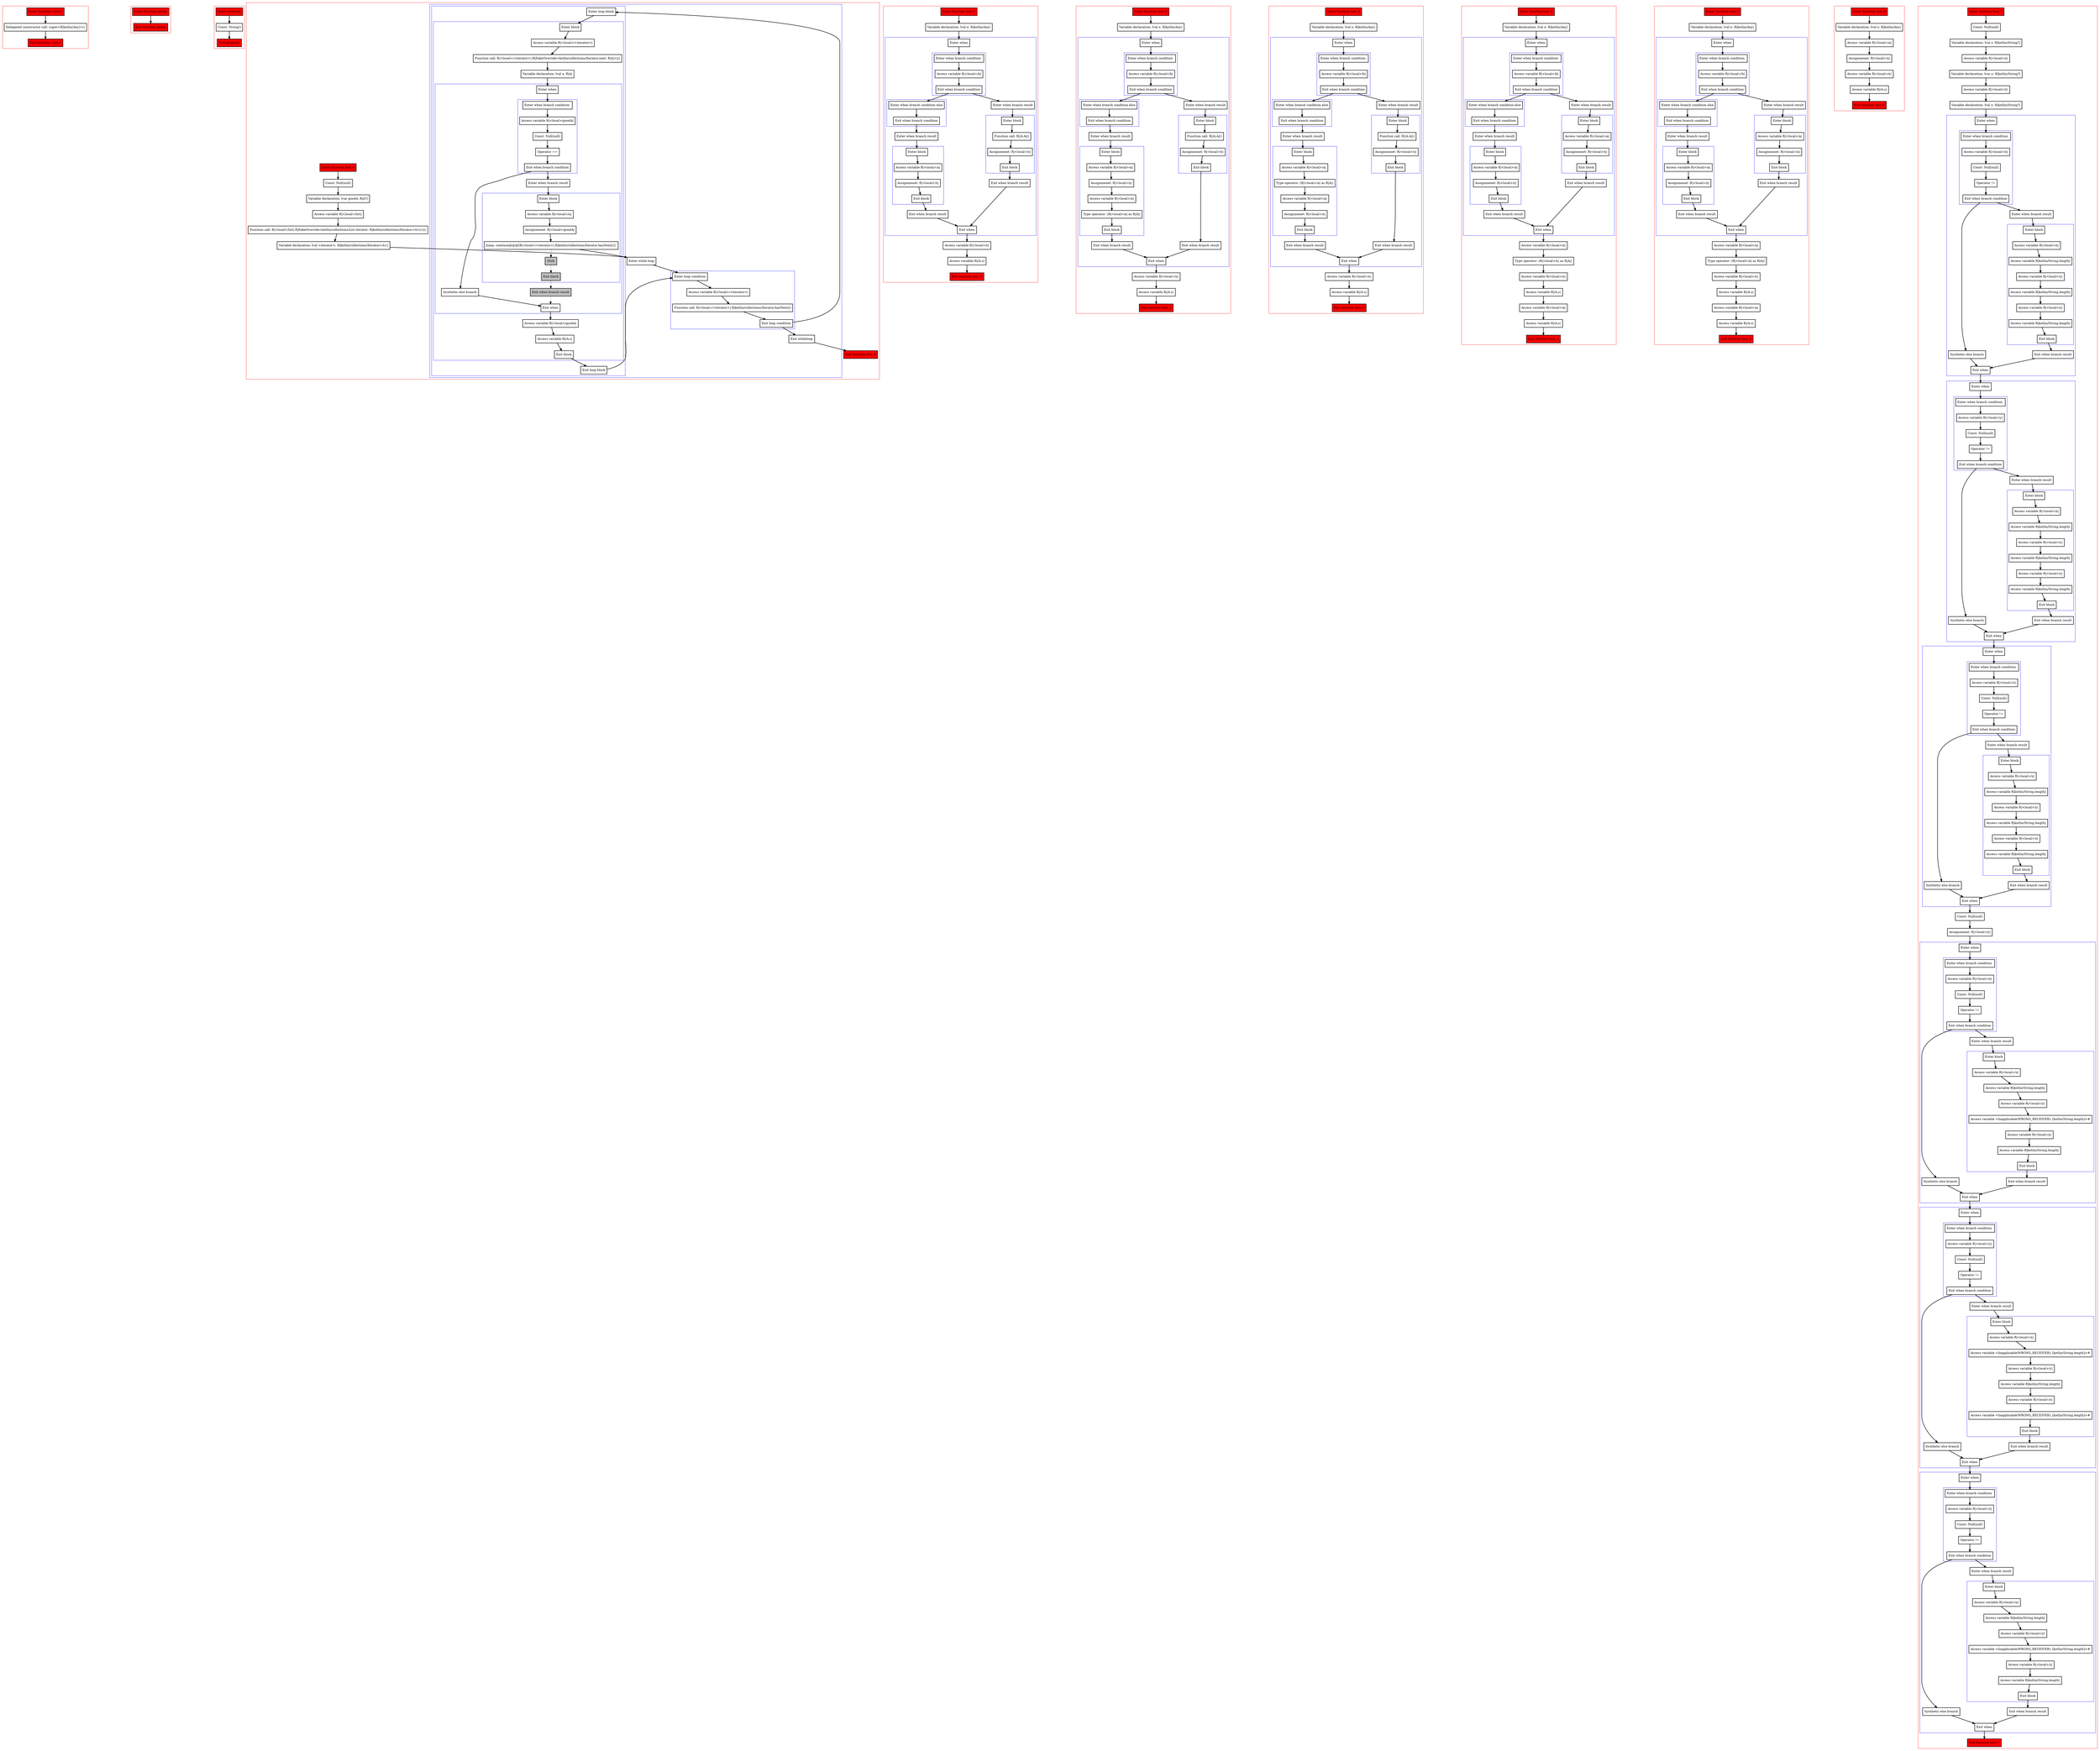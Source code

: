 digraph boundSmartcastsInBranches_kt {
    graph [nodesep=3]
    node [shape=box penwidth=2]
    edge [penwidth=2]

    subgraph cluster_0 {
        color=red
        0 [label="Enter function <init>" style="filled" fillcolor=red];
        1 [label="Delegated constructor call: super<R|kotlin/Any|>()"];
        2 [label="Exit function <init>" style="filled" fillcolor=red];
    }

    0 -> {1};
    1 -> {2};

    subgraph cluster_1 {
        color=red
        3 [label="Enter function getter" style="filled" fillcolor=red];
        4 [label="Exit function getter" style="filled" fillcolor=red];
    }

    3 -> {4};

    subgraph cluster_2 {
        color=red
        5 [label="Enter property" style="filled" fillcolor=red];
        6 [label="Const: String()"];
        7 [label="Exit property" style="filled" fillcolor=red];
    }

    5 -> {6};
    6 -> {7};

    subgraph cluster_3 {
        color=red
        8 [label="Enter function test_0" style="filled" fillcolor=red];
        9 [label="Const: Null(null)"];
        10 [label="Variable declaration: lvar goodA: R|A?|"];
        11 [label="Access variable R|<local>/list|"];
        12 [label="Function call: R|<local>/list|.R|FakeOverride<kotlin/collections/List.iterator: R|kotlin/collections/Iterator<A>|>|()"];
        13 [label="Variable declaration: lval <iterator>: R|kotlin/collections/Iterator<A>|"];
        subgraph cluster_4 {
            color=blue
            14 [label="Enter while loop"];
            subgraph cluster_5 {
                color=blue
                15 [label="Enter loop condition"];
                16 [label="Access variable R|<local>/<iterator>|"];
                17 [label="Function call: R|<local>/<iterator>|.R|kotlin/collections/Iterator.hasNext|()"];
                18 [label="Exit loop condition"];
            }
            subgraph cluster_6 {
                color=blue
                19 [label="Enter loop block"];
                subgraph cluster_7 {
                    color=blue
                    20 [label="Enter block"];
                    21 [label="Access variable R|<local>/<iterator>|"];
                    22 [label="Function call: R|<local>/<iterator>|.R|FakeOverride<kotlin/collections/Iterator.next: R|A|>|()"];
                    23 [label="Variable declaration: lval a: R|A|"];
                    subgraph cluster_8 {
                        color=blue
                        24 [label="Enter when"];
                        subgraph cluster_9 {
                            color=blue
                            25 [label="Enter when branch condition "];
                            26 [label="Access variable R|<local>/goodA|"];
                            27 [label="Const: Null(null)"];
                            28 [label="Operator =="];
                            29 [label="Exit when branch condition"];
                        }
                        30 [label="Synthetic else branch"];
                        31 [label="Enter when branch result"];
                        subgraph cluster_10 {
                            color=blue
                            32 [label="Enter block"];
                            33 [label="Access variable R|<local>/a|"];
                            34 [label="Assignmenet: R|<local>/goodA|"];
                            35 [label="Jump: continue@@@[R|<local>/<iterator>|.R|kotlin/collections/Iterator.hasNext|()] "];
                            36 [label="Stub" style="filled" fillcolor=gray];
                            37 [label="Exit block" style="filled" fillcolor=gray];
                        }
                        38 [label="Exit when branch result" style="filled" fillcolor=gray];
                        39 [label="Exit when"];
                    }
                    40 [label="Access variable R|<local>/goodA|"];
                    41 [label="Access variable R|/A.s|"];
                    42 [label="Exit block"];
                }
                43 [label="Exit loop block"];
            }
            44 [label="Exit whileloop"];
        }
        45 [label="Exit function test_0" style="filled" fillcolor=red];
    }

    8 -> {9};
    9 -> {10};
    10 -> {11};
    11 -> {12};
    12 -> {13};
    13 -> {14};
    14 -> {15};
    15 -> {16};
    16 -> {17};
    17 -> {18};
    18 -> {44 19};
    19 -> {20};
    20 -> {21};
    21 -> {22};
    22 -> {23};
    23 -> {24};
    24 -> {25};
    25 -> {26};
    26 -> {27};
    27 -> {28};
    28 -> {29};
    29 -> {31 30};
    30 -> {39};
    31 -> {32};
    32 -> {33};
    33 -> {34};
    34 -> {35};
    35 -> {14};
    35 -> {36} [style=dotted];
    36 -> {37} [style=dotted];
    37 -> {38} [style=dotted];
    38 -> {39} [style=dotted];
    39 -> {40};
    40 -> {41};
    41 -> {42};
    42 -> {43};
    43 -> {15};
    44 -> {45};

    subgraph cluster_11 {
        color=red
        46 [label="Enter function test_1" style="filled" fillcolor=red];
        47 [label="Variable declaration: lval x: R|kotlin/Any|"];
        subgraph cluster_12 {
            color=blue
            48 [label="Enter when"];
            subgraph cluster_13 {
                color=blue
                49 [label="Enter when branch condition "];
                50 [label="Access variable R|<local>/b|"];
                51 [label="Exit when branch condition"];
            }
            subgraph cluster_14 {
                color=blue
                52 [label="Enter when branch condition else"];
                53 [label="Exit when branch condition"];
            }
            54 [label="Enter when branch result"];
            subgraph cluster_15 {
                color=blue
                55 [label="Enter block"];
                56 [label="Access variable R|<local>/a|"];
                57 [label="Assignmenet: R|<local>/x|"];
                58 [label="Exit block"];
            }
            59 [label="Exit when branch result"];
            60 [label="Enter when branch result"];
            subgraph cluster_16 {
                color=blue
                61 [label="Enter block"];
                62 [label="Function call: R|/A.A|()"];
                63 [label="Assignmenet: R|<local>/x|"];
                64 [label="Exit block"];
            }
            65 [label="Exit when branch result"];
            66 [label="Exit when"];
        }
        67 [label="Access variable R|<local>/x|"];
        68 [label="Access variable R|/A.s|"];
        69 [label="Exit function test_1" style="filled" fillcolor=red];
    }

    46 -> {47};
    47 -> {48};
    48 -> {49};
    49 -> {50};
    50 -> {51};
    51 -> {60 52};
    52 -> {53};
    53 -> {54};
    54 -> {55};
    55 -> {56};
    56 -> {57};
    57 -> {58};
    58 -> {59};
    59 -> {66};
    60 -> {61};
    61 -> {62};
    62 -> {63};
    63 -> {64};
    64 -> {65};
    65 -> {66};
    66 -> {67};
    67 -> {68};
    68 -> {69};

    subgraph cluster_17 {
        color=red
        70 [label="Enter function test_2" style="filled" fillcolor=red];
        71 [label="Variable declaration: lval x: R|kotlin/Any|"];
        subgraph cluster_18 {
            color=blue
            72 [label="Enter when"];
            subgraph cluster_19 {
                color=blue
                73 [label="Enter when branch condition "];
                74 [label="Access variable R|<local>/b|"];
                75 [label="Exit when branch condition"];
            }
            subgraph cluster_20 {
                color=blue
                76 [label="Enter when branch condition else"];
                77 [label="Exit when branch condition"];
            }
            78 [label="Enter when branch result"];
            subgraph cluster_21 {
                color=blue
                79 [label="Enter block"];
                80 [label="Access variable R|<local>/a|"];
                81 [label="Assignmenet: R|<local>/x|"];
                82 [label="Access variable R|<local>/a|"];
                83 [label="Type operator: (R|<local>/a| as R|A|)"];
                84 [label="Exit block"];
            }
            85 [label="Exit when branch result"];
            86 [label="Enter when branch result"];
            subgraph cluster_22 {
                color=blue
                87 [label="Enter block"];
                88 [label="Function call: R|/A.A|()"];
                89 [label="Assignmenet: R|<local>/x|"];
                90 [label="Exit block"];
            }
            91 [label="Exit when branch result"];
            92 [label="Exit when"];
        }
        93 [label="Access variable R|<local>/x|"];
        94 [label="Access variable R|/A.s|"];
        95 [label="Exit function test_2" style="filled" fillcolor=red];
    }

    70 -> {71};
    71 -> {72};
    72 -> {73};
    73 -> {74};
    74 -> {75};
    75 -> {86 76};
    76 -> {77};
    77 -> {78};
    78 -> {79};
    79 -> {80};
    80 -> {81};
    81 -> {82};
    82 -> {83};
    83 -> {84};
    84 -> {85};
    85 -> {92};
    86 -> {87};
    87 -> {88};
    88 -> {89};
    89 -> {90};
    90 -> {91};
    91 -> {92};
    92 -> {93};
    93 -> {94};
    94 -> {95};

    subgraph cluster_23 {
        color=red
        96 [label="Enter function test_3" style="filled" fillcolor=red];
        97 [label="Variable declaration: lval x: R|kotlin/Any|"];
        subgraph cluster_24 {
            color=blue
            98 [label="Enter when"];
            subgraph cluster_25 {
                color=blue
                99 [label="Enter when branch condition "];
                100 [label="Access variable R|<local>/b|"];
                101 [label="Exit when branch condition"];
            }
            subgraph cluster_26 {
                color=blue
                102 [label="Enter when branch condition else"];
                103 [label="Exit when branch condition"];
            }
            104 [label="Enter when branch result"];
            subgraph cluster_27 {
                color=blue
                105 [label="Enter block"];
                106 [label="Access variable R|<local>/a|"];
                107 [label="Type operator: (R|<local>/a| as R|A|)"];
                108 [label="Access variable R|<local>/a|"];
                109 [label="Assignmenet: R|<local>/x|"];
                110 [label="Exit block"];
            }
            111 [label="Exit when branch result"];
            112 [label="Enter when branch result"];
            subgraph cluster_28 {
                color=blue
                113 [label="Enter block"];
                114 [label="Function call: R|/A.A|()"];
                115 [label="Assignmenet: R|<local>/x|"];
                116 [label="Exit block"];
            }
            117 [label="Exit when branch result"];
            118 [label="Exit when"];
        }
        119 [label="Access variable R|<local>/x|"];
        120 [label="Access variable R|/A.s|"];
        121 [label="Exit function test_3" style="filled" fillcolor=red];
    }

    96 -> {97};
    97 -> {98};
    98 -> {99};
    99 -> {100};
    100 -> {101};
    101 -> {112 102};
    102 -> {103};
    103 -> {104};
    104 -> {105};
    105 -> {106};
    106 -> {107};
    107 -> {108};
    108 -> {109};
    109 -> {110};
    110 -> {111};
    111 -> {118};
    112 -> {113};
    113 -> {114};
    114 -> {115};
    115 -> {116};
    116 -> {117};
    117 -> {118};
    118 -> {119};
    119 -> {120};
    120 -> {121};

    subgraph cluster_29 {
        color=red
        122 [label="Enter function test_4" style="filled" fillcolor=red];
        123 [label="Variable declaration: lval x: R|kotlin/Any|"];
        subgraph cluster_30 {
            color=blue
            124 [label="Enter when"];
            subgraph cluster_31 {
                color=blue
                125 [label="Enter when branch condition "];
                126 [label="Access variable R|<local>/b|"];
                127 [label="Exit when branch condition"];
            }
            subgraph cluster_32 {
                color=blue
                128 [label="Enter when branch condition else"];
                129 [label="Exit when branch condition"];
            }
            130 [label="Enter when branch result"];
            subgraph cluster_33 {
                color=blue
                131 [label="Enter block"];
                132 [label="Access variable R|<local>/a|"];
                133 [label="Assignmenet: R|<local>/x|"];
                134 [label="Exit block"];
            }
            135 [label="Exit when branch result"];
            136 [label="Enter when branch result"];
            subgraph cluster_34 {
                color=blue
                137 [label="Enter block"];
                138 [label="Access variable R|<local>/a|"];
                139 [label="Assignmenet: R|<local>/x|"];
                140 [label="Exit block"];
            }
            141 [label="Exit when branch result"];
            142 [label="Exit when"];
        }
        143 [label="Access variable R|<local>/x|"];
        144 [label="Type operator: (R|<local>/x| as R|A|)"];
        145 [label="Access variable R|<local>/x|"];
        146 [label="Access variable R|/A.s|"];
        147 [label="Access variable R|<local>/a|"];
        148 [label="Access variable R|/A.s|"];
        149 [label="Exit function test_4" style="filled" fillcolor=red];
    }

    122 -> {123};
    123 -> {124};
    124 -> {125};
    125 -> {126};
    126 -> {127};
    127 -> {136 128};
    128 -> {129};
    129 -> {130};
    130 -> {131};
    131 -> {132};
    132 -> {133};
    133 -> {134};
    134 -> {135};
    135 -> {142};
    136 -> {137};
    137 -> {138};
    138 -> {139};
    139 -> {140};
    140 -> {141};
    141 -> {142};
    142 -> {143};
    143 -> {144};
    144 -> {145};
    145 -> {146};
    146 -> {147};
    147 -> {148};
    148 -> {149};

    subgraph cluster_35 {
        color=red
        150 [label="Enter function test_5" style="filled" fillcolor=red];
        151 [label="Variable declaration: lval x: R|kotlin/Any|"];
        subgraph cluster_36 {
            color=blue
            152 [label="Enter when"];
            subgraph cluster_37 {
                color=blue
                153 [label="Enter when branch condition "];
                154 [label="Access variable R|<local>/b|"];
                155 [label="Exit when branch condition"];
            }
            subgraph cluster_38 {
                color=blue
                156 [label="Enter when branch condition else"];
                157 [label="Exit when branch condition"];
            }
            158 [label="Enter when branch result"];
            subgraph cluster_39 {
                color=blue
                159 [label="Enter block"];
                160 [label="Access variable R|<local>/a|"];
                161 [label="Assignmenet: R|<local>/x|"];
                162 [label="Exit block"];
            }
            163 [label="Exit when branch result"];
            164 [label="Enter when branch result"];
            subgraph cluster_40 {
                color=blue
                165 [label="Enter block"];
                166 [label="Access variable R|<local>/a|"];
                167 [label="Assignmenet: R|<local>/x|"];
                168 [label="Exit block"];
            }
            169 [label="Exit when branch result"];
            170 [label="Exit when"];
        }
        171 [label="Access variable R|<local>/a|"];
        172 [label="Type operator: (R|<local>/a| as R|A|)"];
        173 [label="Access variable R|<local>/x|"];
        174 [label="Access variable R|/A.s|"];
        175 [label="Access variable R|<local>/a|"];
        176 [label="Access variable R|/A.s|"];
        177 [label="Exit function test_5" style="filled" fillcolor=red];
    }

    150 -> {151};
    151 -> {152};
    152 -> {153};
    153 -> {154};
    154 -> {155};
    155 -> {164 156};
    156 -> {157};
    157 -> {158};
    158 -> {159};
    159 -> {160};
    160 -> {161};
    161 -> {162};
    162 -> {163};
    163 -> {170};
    164 -> {165};
    165 -> {166};
    166 -> {167};
    167 -> {168};
    168 -> {169};
    169 -> {170};
    170 -> {171};
    171 -> {172};
    172 -> {173};
    173 -> {174};
    174 -> {175};
    175 -> {176};
    176 -> {177};

    subgraph cluster_41 {
        color=red
        178 [label="Enter function test_6" style="filled" fillcolor=red];
        179 [label="Variable declaration: lval x: R|kotlin/Any|"];
        180 [label="Access variable R|<local>/a|"];
        181 [label="Assignmenet: R|<local>/x|"];
        182 [label="Access variable R|<local>/x|"];
        183 [label="Access variable R|/A.s|"];
        184 [label="Exit function test_6" style="filled" fillcolor=red];
    }

    178 -> {179};
    179 -> {180};
    180 -> {181};
    181 -> {182};
    182 -> {183};
    183 -> {184};

    subgraph cluster_42 {
        color=red
        185 [label="Enter function test_7" style="filled" fillcolor=red];
        186 [label="Const: Null(null)"];
        187 [label="Variable declaration: lval z: R|kotlin/String?|"];
        188 [label="Access variable R|<local>/z|"];
        189 [label="Variable declaration: lvar y: R|kotlin/String?|"];
        190 [label="Access variable R|<local>/y|"];
        191 [label="Variable declaration: lval x: R|kotlin/String?|"];
        subgraph cluster_43 {
            color=blue
            192 [label="Enter when"];
            subgraph cluster_44 {
                color=blue
                193 [label="Enter when branch condition "];
                194 [label="Access variable R|<local>/x|"];
                195 [label="Const: Null(null)"];
                196 [label="Operator !="];
                197 [label="Exit when branch condition"];
            }
            198 [label="Synthetic else branch"];
            199 [label="Enter when branch result"];
            subgraph cluster_45 {
                color=blue
                200 [label="Enter block"];
                201 [label="Access variable R|<local>/x|"];
                202 [label="Access variable R|kotlin/String.length|"];
                203 [label="Access variable R|<local>/y|"];
                204 [label="Access variable R|kotlin/String.length|"];
                205 [label="Access variable R|<local>/z|"];
                206 [label="Access variable R|kotlin/String.length|"];
                207 [label="Exit block"];
            }
            208 [label="Exit when branch result"];
            209 [label="Exit when"];
        }
        subgraph cluster_46 {
            color=blue
            210 [label="Enter when"];
            subgraph cluster_47 {
                color=blue
                211 [label="Enter when branch condition "];
                212 [label="Access variable R|<local>/y|"];
                213 [label="Const: Null(null)"];
                214 [label="Operator !="];
                215 [label="Exit when branch condition"];
            }
            216 [label="Synthetic else branch"];
            217 [label="Enter when branch result"];
            subgraph cluster_48 {
                color=blue
                218 [label="Enter block"];
                219 [label="Access variable R|<local>/x|"];
                220 [label="Access variable R|kotlin/String.length|"];
                221 [label="Access variable R|<local>/y|"];
                222 [label="Access variable R|kotlin/String.length|"];
                223 [label="Access variable R|<local>/z|"];
                224 [label="Access variable R|kotlin/String.length|"];
                225 [label="Exit block"];
            }
            226 [label="Exit when branch result"];
            227 [label="Exit when"];
        }
        subgraph cluster_49 {
            color=blue
            228 [label="Enter when"];
            subgraph cluster_50 {
                color=blue
                229 [label="Enter when branch condition "];
                230 [label="Access variable R|<local>/z|"];
                231 [label="Const: Null(null)"];
                232 [label="Operator !="];
                233 [label="Exit when branch condition"];
            }
            234 [label="Synthetic else branch"];
            235 [label="Enter when branch result"];
            subgraph cluster_51 {
                color=blue
                236 [label="Enter block"];
                237 [label="Access variable R|<local>/x|"];
                238 [label="Access variable R|kotlin/String.length|"];
                239 [label="Access variable R|<local>/y|"];
                240 [label="Access variable R|kotlin/String.length|"];
                241 [label="Access variable R|<local>/z|"];
                242 [label="Access variable R|kotlin/String.length|"];
                243 [label="Exit block"];
            }
            244 [label="Exit when branch result"];
            245 [label="Exit when"];
        }
        246 [label="Const: Null(null)"];
        247 [label="Assignmenet: R|<local>/y|"];
        subgraph cluster_52 {
            color=blue
            248 [label="Enter when"];
            subgraph cluster_53 {
                color=blue
                249 [label="Enter when branch condition "];
                250 [label="Access variable R|<local>/x|"];
                251 [label="Const: Null(null)"];
                252 [label="Operator !="];
                253 [label="Exit when branch condition"];
            }
            254 [label="Synthetic else branch"];
            255 [label="Enter when branch result"];
            subgraph cluster_54 {
                color=blue
                256 [label="Enter block"];
                257 [label="Access variable R|<local>/x|"];
                258 [label="Access variable R|kotlin/String.length|"];
                259 [label="Access variable R|<local>/y|"];
                260 [label="Access variable <Inapplicable(WRONG_RECEIVER): [kotlin/String.length]>#"];
                261 [label="Access variable R|<local>/z|"];
                262 [label="Access variable R|kotlin/String.length|"];
                263 [label="Exit block"];
            }
            264 [label="Exit when branch result"];
            265 [label="Exit when"];
        }
        subgraph cluster_55 {
            color=blue
            266 [label="Enter when"];
            subgraph cluster_56 {
                color=blue
                267 [label="Enter when branch condition "];
                268 [label="Access variable R|<local>/y|"];
                269 [label="Const: Null(null)"];
                270 [label="Operator !="];
                271 [label="Exit when branch condition"];
            }
            272 [label="Synthetic else branch"];
            273 [label="Enter when branch result"];
            subgraph cluster_57 {
                color=blue
                274 [label="Enter block"];
                275 [label="Access variable R|<local>/x|"];
                276 [label="Access variable <Inapplicable(WRONG_RECEIVER): [kotlin/String.length]>#"];
                277 [label="Access variable R|<local>/y|"];
                278 [label="Access variable R|kotlin/String.length|"];
                279 [label="Access variable R|<local>/z|"];
                280 [label="Access variable <Inapplicable(WRONG_RECEIVER): [kotlin/String.length]>#"];
                281 [label="Exit block"];
            }
            282 [label="Exit when branch result"];
            283 [label="Exit when"];
        }
        subgraph cluster_58 {
            color=blue
            284 [label="Enter when"];
            subgraph cluster_59 {
                color=blue
                285 [label="Enter when branch condition "];
                286 [label="Access variable R|<local>/z|"];
                287 [label="Const: Null(null)"];
                288 [label="Operator !="];
                289 [label="Exit when branch condition"];
            }
            290 [label="Synthetic else branch"];
            291 [label="Enter when branch result"];
            subgraph cluster_60 {
                color=blue
                292 [label="Enter block"];
                293 [label="Access variable R|<local>/x|"];
                294 [label="Access variable R|kotlin/String.length|"];
                295 [label="Access variable R|<local>/y|"];
                296 [label="Access variable <Inapplicable(WRONG_RECEIVER): [kotlin/String.length]>#"];
                297 [label="Access variable R|<local>/z|"];
                298 [label="Access variable R|kotlin/String.length|"];
                299 [label="Exit block"];
            }
            300 [label="Exit when branch result"];
            301 [label="Exit when"];
        }
        302 [label="Exit function test_7" style="filled" fillcolor=red];
    }

    185 -> {186};
    186 -> {187};
    187 -> {188};
    188 -> {189};
    189 -> {190};
    190 -> {191};
    191 -> {192};
    192 -> {193};
    193 -> {194};
    194 -> {195};
    195 -> {196};
    196 -> {197};
    197 -> {199 198};
    198 -> {209};
    199 -> {200};
    200 -> {201};
    201 -> {202};
    202 -> {203};
    203 -> {204};
    204 -> {205};
    205 -> {206};
    206 -> {207};
    207 -> {208};
    208 -> {209};
    209 -> {210};
    210 -> {211};
    211 -> {212};
    212 -> {213};
    213 -> {214};
    214 -> {215};
    215 -> {217 216};
    216 -> {227};
    217 -> {218};
    218 -> {219};
    219 -> {220};
    220 -> {221};
    221 -> {222};
    222 -> {223};
    223 -> {224};
    224 -> {225};
    225 -> {226};
    226 -> {227};
    227 -> {228};
    228 -> {229};
    229 -> {230};
    230 -> {231};
    231 -> {232};
    232 -> {233};
    233 -> {235 234};
    234 -> {245};
    235 -> {236};
    236 -> {237};
    237 -> {238};
    238 -> {239};
    239 -> {240};
    240 -> {241};
    241 -> {242};
    242 -> {243};
    243 -> {244};
    244 -> {245};
    245 -> {246};
    246 -> {247};
    247 -> {248};
    248 -> {249};
    249 -> {250};
    250 -> {251};
    251 -> {252};
    252 -> {253};
    253 -> {255 254};
    254 -> {265};
    255 -> {256};
    256 -> {257};
    257 -> {258};
    258 -> {259};
    259 -> {260};
    260 -> {261};
    261 -> {262};
    262 -> {263};
    263 -> {264};
    264 -> {265};
    265 -> {266};
    266 -> {267};
    267 -> {268};
    268 -> {269};
    269 -> {270};
    270 -> {271};
    271 -> {273 272};
    272 -> {283};
    273 -> {274};
    274 -> {275};
    275 -> {276};
    276 -> {277};
    277 -> {278};
    278 -> {279};
    279 -> {280};
    280 -> {281};
    281 -> {282};
    282 -> {283};
    283 -> {284};
    284 -> {285};
    285 -> {286};
    286 -> {287};
    287 -> {288};
    288 -> {289};
    289 -> {291 290};
    290 -> {301};
    291 -> {292};
    292 -> {293};
    293 -> {294};
    294 -> {295};
    295 -> {296};
    296 -> {297};
    297 -> {298};
    298 -> {299};
    299 -> {300};
    300 -> {301};
    301 -> {302};

}
